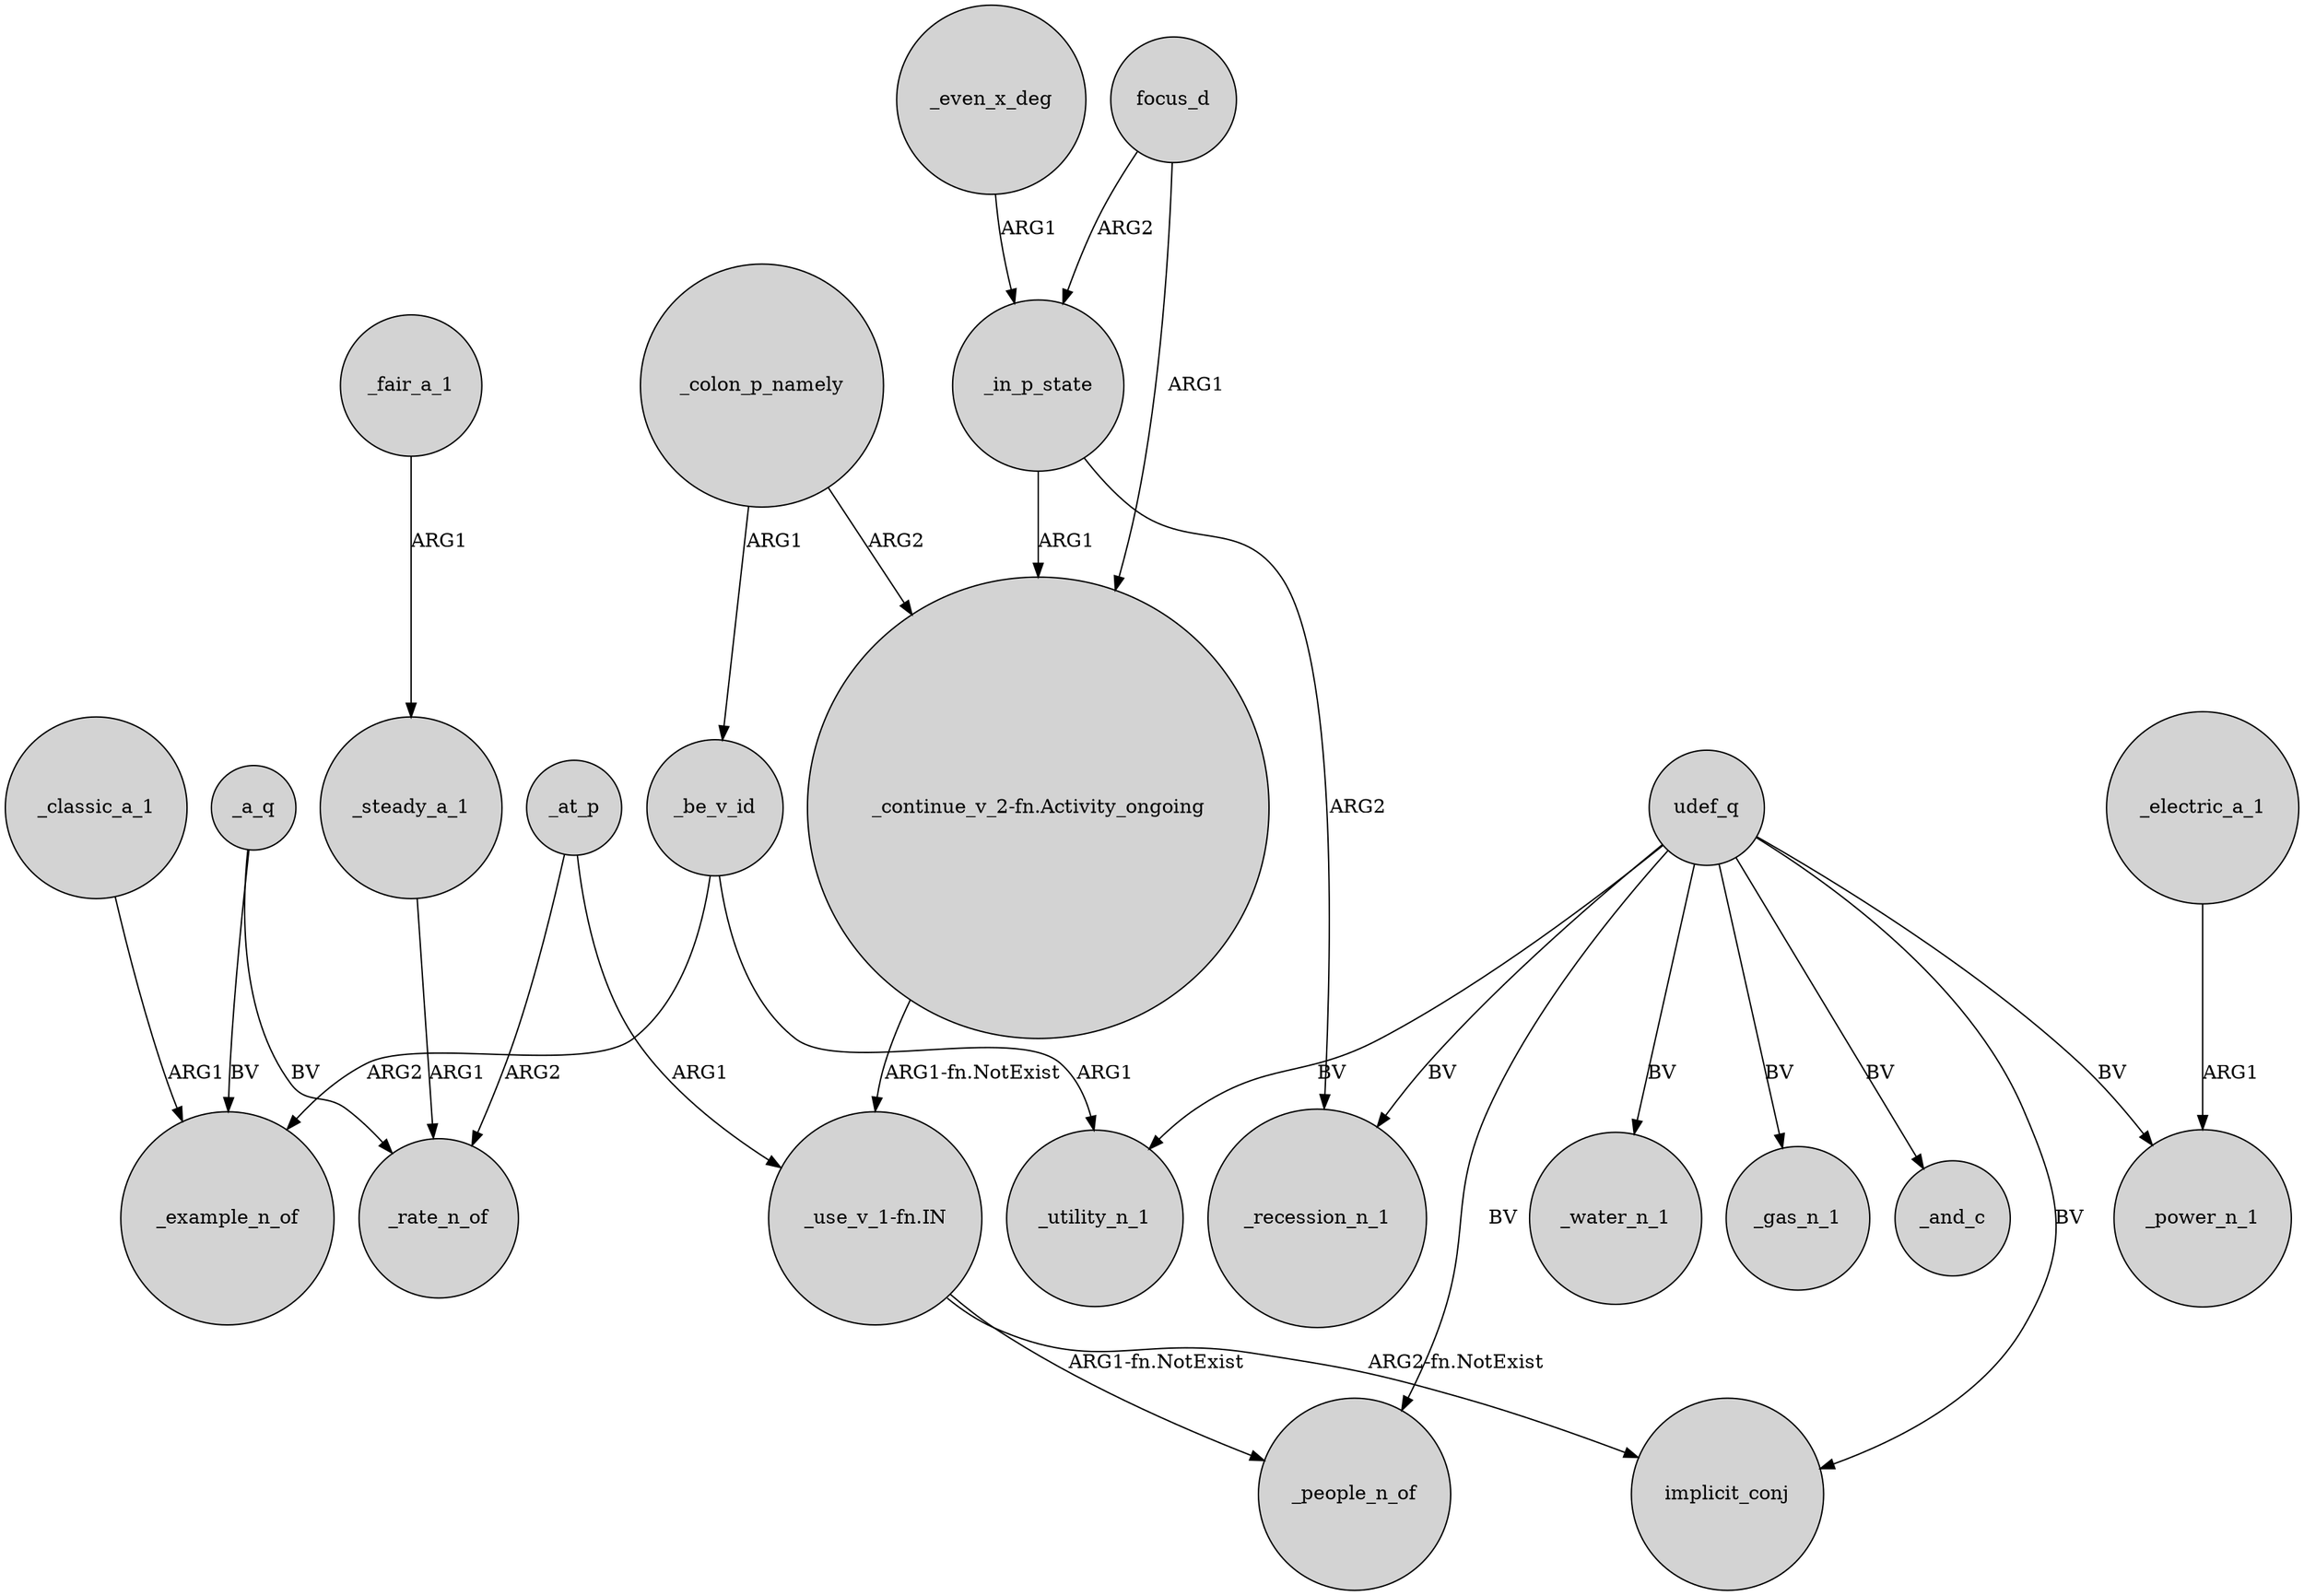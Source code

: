 digraph {
	node [shape=circle style=filled]
	_in_p_state -> _recession_n_1 [label=ARG2]
	_at_p -> _rate_n_of [label=ARG2]
	_colon_p_namely -> "_continue_v_2-fn.Activity_ongoing" [label=ARG2]
	_colon_p_namely -> _be_v_id [label=ARG1]
	focus_d -> _in_p_state [label=ARG2]
	_in_p_state -> "_continue_v_2-fn.Activity_ongoing" [label=ARG1]
	_even_x_deg -> _in_p_state [label=ARG1]
	udef_q -> _utility_n_1 [label=BV]
	_a_q -> _rate_n_of [label=BV]
	udef_q -> implicit_conj [label=BV]
	_electric_a_1 -> _power_n_1 [label=ARG1]
	"_continue_v_2-fn.Activity_ongoing" -> "_use_v_1-fn.IN" [label="ARG1-fn.NotExist"]
	"_use_v_1-fn.IN" -> _people_n_of [label="ARG1-fn.NotExist"]
	udef_q -> _people_n_of [label=BV]
	_be_v_id -> _example_n_of [label=ARG2]
	udef_q -> _water_n_1 [label=BV]
	udef_q -> _recession_n_1 [label=BV]
	_steady_a_1 -> _rate_n_of [label=ARG1]
	_fair_a_1 -> _steady_a_1 [label=ARG1]
	"_use_v_1-fn.IN" -> implicit_conj [label="ARG2-fn.NotExist"]
	_be_v_id -> _utility_n_1 [label=ARG1]
	udef_q -> _gas_n_1 [label=BV]
	_a_q -> _example_n_of [label=BV]
	_classic_a_1 -> _example_n_of [label=ARG1]
	_at_p -> "_use_v_1-fn.IN" [label=ARG1]
	udef_q -> _and_c [label=BV]
	udef_q -> _power_n_1 [label=BV]
	focus_d -> "_continue_v_2-fn.Activity_ongoing" [label=ARG1]
}
